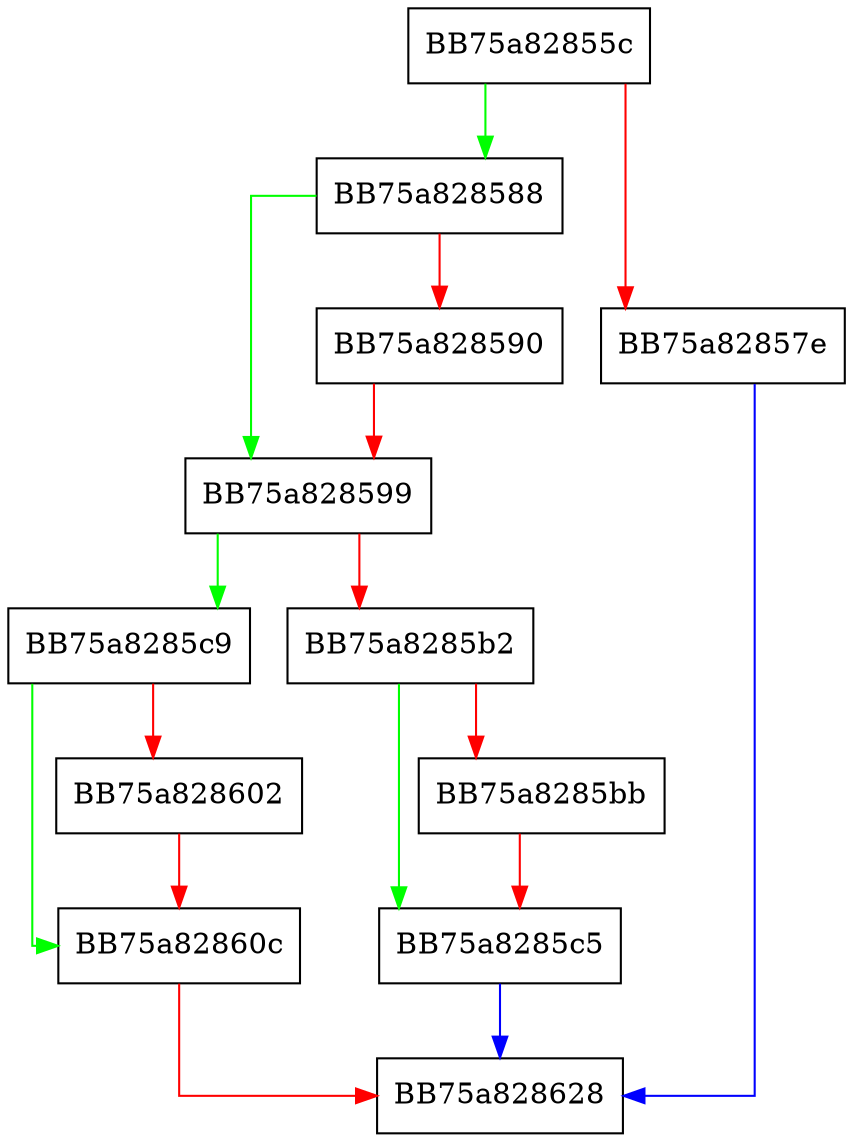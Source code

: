 digraph GetContextRichInfo {
  node [shape="box"];
  graph [splines=ortho];
  BB75a82855c -> BB75a828588 [color="green"];
  BB75a82855c -> BB75a82857e [color="red"];
  BB75a82857e -> BB75a828628 [color="blue"];
  BB75a828588 -> BB75a828599 [color="green"];
  BB75a828588 -> BB75a828590 [color="red"];
  BB75a828590 -> BB75a828599 [color="red"];
  BB75a828599 -> BB75a8285c9 [color="green"];
  BB75a828599 -> BB75a8285b2 [color="red"];
  BB75a8285b2 -> BB75a8285c5 [color="green"];
  BB75a8285b2 -> BB75a8285bb [color="red"];
  BB75a8285bb -> BB75a8285c5 [color="red"];
  BB75a8285c5 -> BB75a828628 [color="blue"];
  BB75a8285c9 -> BB75a82860c [color="green"];
  BB75a8285c9 -> BB75a828602 [color="red"];
  BB75a828602 -> BB75a82860c [color="red"];
  BB75a82860c -> BB75a828628 [color="red"];
}